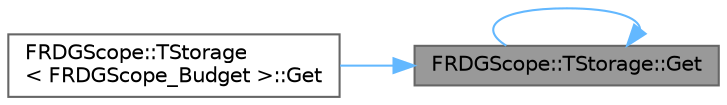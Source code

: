 digraph "FRDGScope::TStorage::Get"
{
 // INTERACTIVE_SVG=YES
 // LATEX_PDF_SIZE
  bgcolor="transparent";
  edge [fontname=Helvetica,fontsize=10,labelfontname=Helvetica,labelfontsize=10];
  node [fontname=Helvetica,fontsize=10,shape=box,height=0.2,width=0.4];
  rankdir="RL";
  Node1 [id="Node000001",label="FRDGScope::TStorage::Get",height=0.2,width=0.4,color="gray40", fillcolor="grey60", style="filled", fontcolor="black",tooltip=" "];
  Node1 -> Node1 [id="edge1_Node000001_Node000001",dir="back",color="steelblue1",style="solid",tooltip=" "];
  Node1 -> Node2 [id="edge2_Node000001_Node000002",dir="back",color="steelblue1",style="solid",tooltip=" "];
  Node2 [id="Node000002",label="FRDGScope::TStorage\l\< FRDGScope_Budget \>::Get",height=0.2,width=0.4,color="grey40", fillcolor="white", style="filled",URL="$d1/d40/classFRDGScope_1_1TStorage.html#a10156f6918d71214c7152696408b8d92",tooltip=" "];
}
